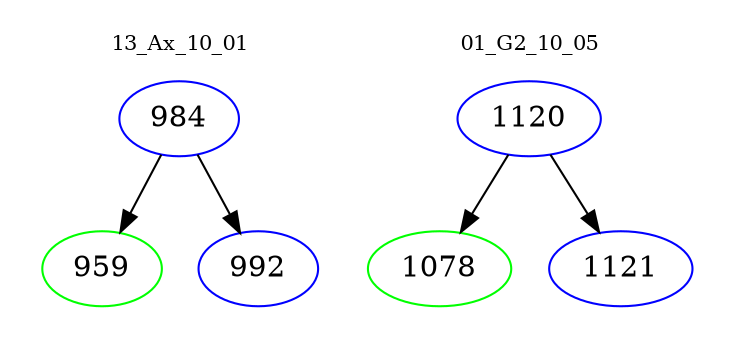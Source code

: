 digraph{
subgraph cluster_0 {
color = white
label = "13_Ax_10_01";
fontsize=10;
T0_984 [label="984", color="blue"]
T0_984 -> T0_959 [color="black"]
T0_959 [label="959", color="green"]
T0_984 -> T0_992 [color="black"]
T0_992 [label="992", color="blue"]
}
subgraph cluster_1 {
color = white
label = "01_G2_10_05";
fontsize=10;
T1_1120 [label="1120", color="blue"]
T1_1120 -> T1_1078 [color="black"]
T1_1078 [label="1078", color="green"]
T1_1120 -> T1_1121 [color="black"]
T1_1121 [label="1121", color="blue"]
}
}
